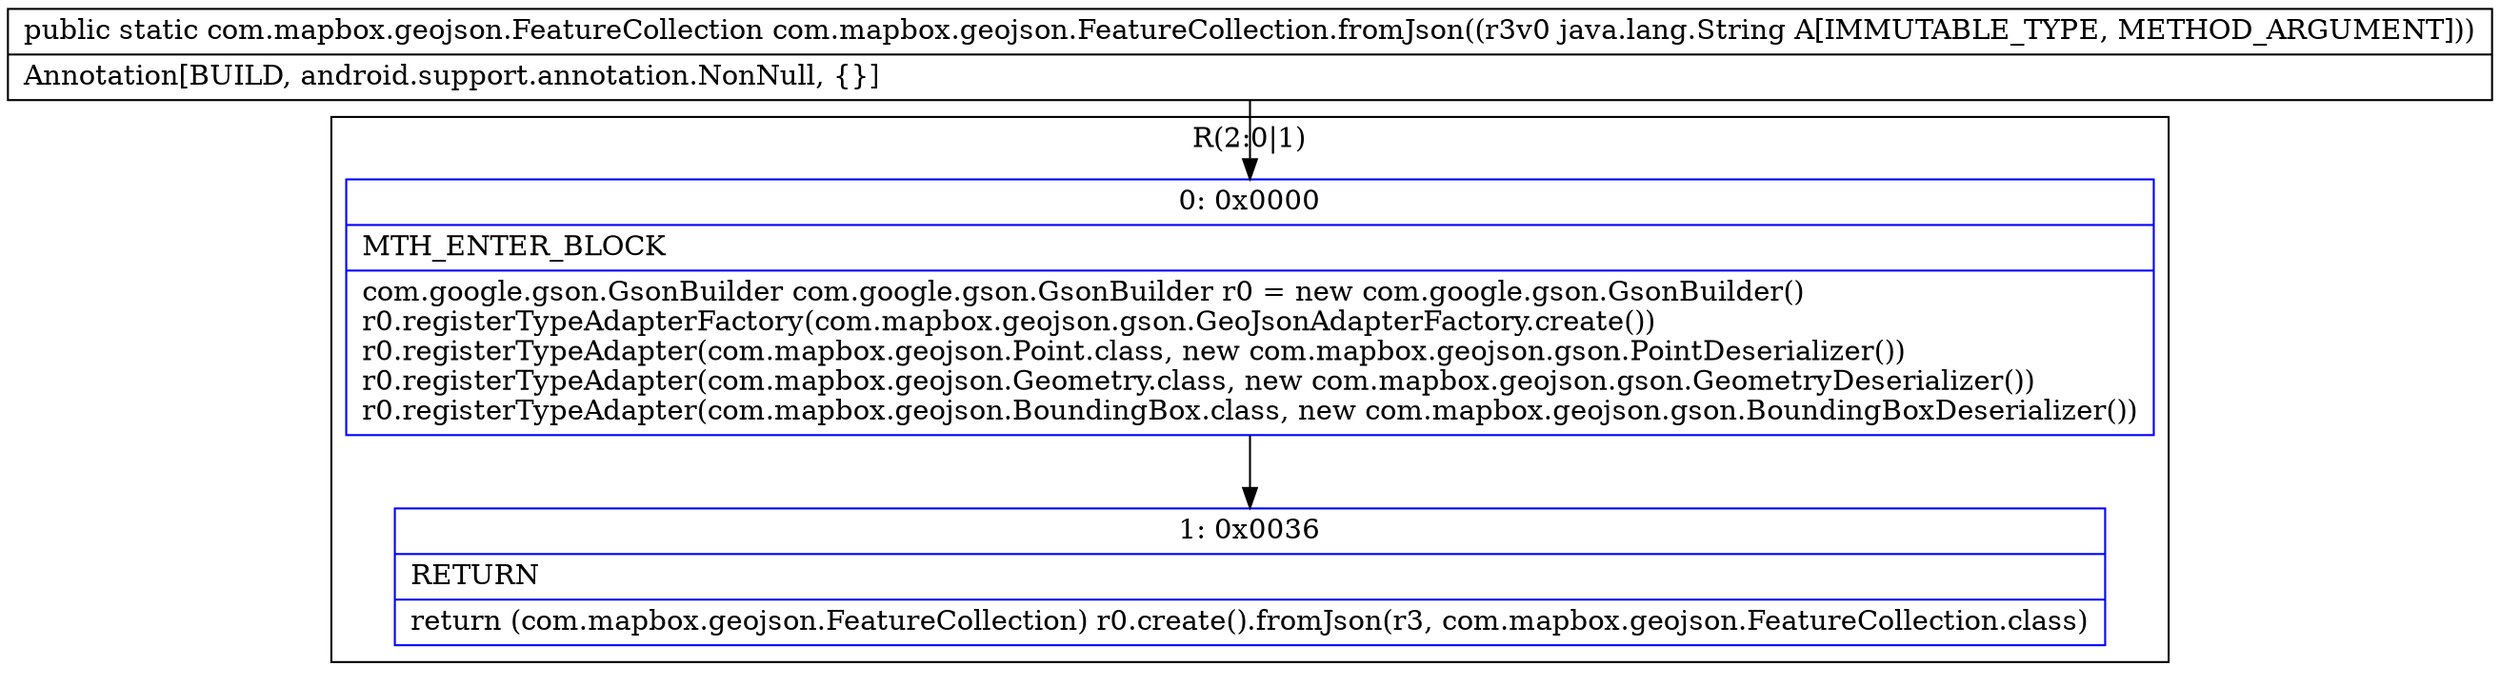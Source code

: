 digraph "CFG forcom.mapbox.geojson.FeatureCollection.fromJson(Ljava\/lang\/String;)Lcom\/mapbox\/geojson\/FeatureCollection;" {
subgraph cluster_Region_1441740354 {
label = "R(2:0|1)";
node [shape=record,color=blue];
Node_0 [shape=record,label="{0\:\ 0x0000|MTH_ENTER_BLOCK\l|com.google.gson.GsonBuilder com.google.gson.GsonBuilder r0 = new com.google.gson.GsonBuilder()\lr0.registerTypeAdapterFactory(com.mapbox.geojson.gson.GeoJsonAdapterFactory.create())\lr0.registerTypeAdapter(com.mapbox.geojson.Point.class, new com.mapbox.geojson.gson.PointDeserializer())\lr0.registerTypeAdapter(com.mapbox.geojson.Geometry.class, new com.mapbox.geojson.gson.GeometryDeserializer())\lr0.registerTypeAdapter(com.mapbox.geojson.BoundingBox.class, new com.mapbox.geojson.gson.BoundingBoxDeserializer())\l}"];
Node_1 [shape=record,label="{1\:\ 0x0036|RETURN\l|return (com.mapbox.geojson.FeatureCollection) r0.create().fromJson(r3, com.mapbox.geojson.FeatureCollection.class)\l}"];
}
MethodNode[shape=record,label="{public static com.mapbox.geojson.FeatureCollection com.mapbox.geojson.FeatureCollection.fromJson((r3v0 java.lang.String A[IMMUTABLE_TYPE, METHOD_ARGUMENT]))  | Annotation[BUILD, android.support.annotation.NonNull, \{\}]\l}"];
MethodNode -> Node_0;
Node_0 -> Node_1;
}

